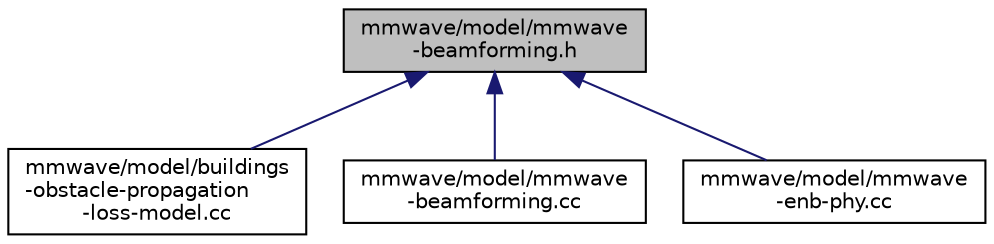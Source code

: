 digraph "mmwave/model/mmwave-beamforming.h"
{
  edge [fontname="Helvetica",fontsize="10",labelfontname="Helvetica",labelfontsize="10"];
  node [fontname="Helvetica",fontsize="10",shape=record];
  Node1 [label="mmwave/model/mmwave\l-beamforming.h",height=0.2,width=0.4,color="black", fillcolor="grey75", style="filled", fontcolor="black"];
  Node1 -> Node2 [dir="back",color="midnightblue",fontsize="10",style="solid"];
  Node2 [label="mmwave/model/buildings\l-obstacle-propagation\l-loss-model.cc",height=0.2,width=0.4,color="black", fillcolor="white", style="filled",URL="$d4/dc4/buildings-obstacle-propagation-loss-model_8cc.html"];
  Node1 -> Node3 [dir="back",color="midnightblue",fontsize="10",style="solid"];
  Node3 [label="mmwave/model/mmwave\l-beamforming.cc",height=0.2,width=0.4,color="black", fillcolor="white", style="filled",URL="$dc/d7f/mmwave-beamforming_8cc.html"];
  Node1 -> Node4 [dir="back",color="midnightblue",fontsize="10",style="solid"];
  Node4 [label="mmwave/model/mmwave\l-enb-phy.cc",height=0.2,width=0.4,color="black", fillcolor="white", style="filled",URL="$da/dbc/mmwave-enb-phy_8cc.html"];
}
